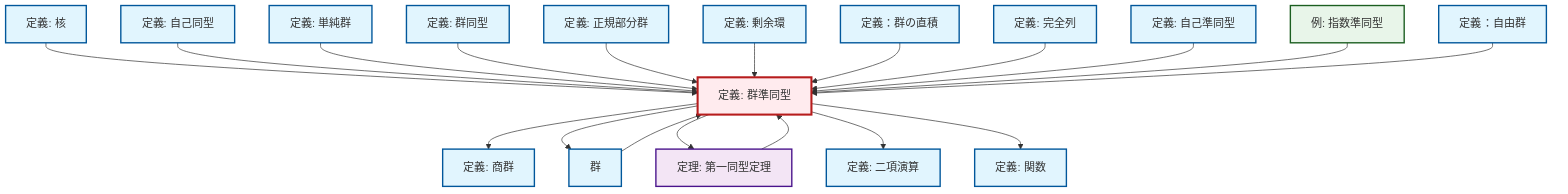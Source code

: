 graph TD
    classDef definition fill:#e1f5fe,stroke:#01579b,stroke-width:2px
    classDef theorem fill:#f3e5f5,stroke:#4a148c,stroke-width:2px
    classDef axiom fill:#fff3e0,stroke:#e65100,stroke-width:2px
    classDef example fill:#e8f5e9,stroke:#1b5e20,stroke-width:2px
    classDef current fill:#ffebee,stroke:#b71c1c,stroke-width:3px
    def-homomorphism["定義: 群準同型"]:::definition
    def-group["群"]:::definition
    def-endomorphism["定義: 自己準同型"]:::definition
    thm-first-isomorphism["定理: 第一同型定理"]:::theorem
    def-automorphism["定義: 自己同型"]:::definition
    ex-exponential-homomorphism["例: 指数準同型"]:::example
    def-exact-sequence["定義: 完全列"]:::definition
    def-isomorphism["定義: 群同型"]:::definition
    def-function["定義: 関数"]:::definition
    def-kernel["定義: 核"]:::definition
    def-direct-product["定義：群の直積"]:::definition
    def-simple-group["定義: 単純群"]:::definition
    def-normal-subgroup["定義: 正規部分群"]:::definition
    def-quotient-ring["定義: 剰余環"]:::definition
    def-binary-operation["定義: 二項演算"]:::definition
    def-quotient-group["定義: 商群"]:::definition
    def-free-group["定義：自由群"]:::definition
    def-homomorphism --> def-quotient-group
    def-kernel --> def-homomorphism
    def-automorphism --> def-homomorphism
    def-simple-group --> def-homomorphism
    def-isomorphism --> def-homomorphism
    def-normal-subgroup --> def-homomorphism
    def-quotient-ring --> def-homomorphism
    def-direct-product --> def-homomorphism
    def-exact-sequence --> def-homomorphism
    def-endomorphism --> def-homomorphism
    ex-exponential-homomorphism --> def-homomorphism
    def-homomorphism --> def-group
    def-free-group --> def-homomorphism
    def-homomorphism --> thm-first-isomorphism
    thm-first-isomorphism --> def-homomorphism
    def-homomorphism --> def-binary-operation
    def-homomorphism --> def-function
    def-group --> def-homomorphism
    class def-homomorphism current
